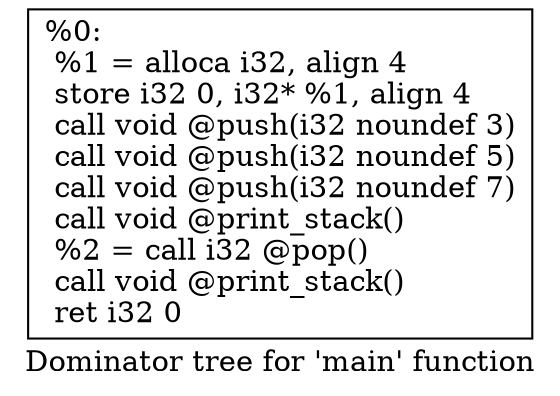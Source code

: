 digraph "Dominator tree for 'main' function" {
	label="Dominator tree for 'main' function";

	Node0x560207b4eb40 [shape=record,label="{%0:\l  %1 = alloca i32, align 4\l  store i32 0, i32* %1, align 4\l  call void @push(i32 noundef 3)\l  call void @push(i32 noundef 5)\l  call void @push(i32 noundef 7)\l  call void @print_stack()\l  %2 = call i32 @pop()\l  call void @print_stack()\l  ret i32 0\l}"];
}
